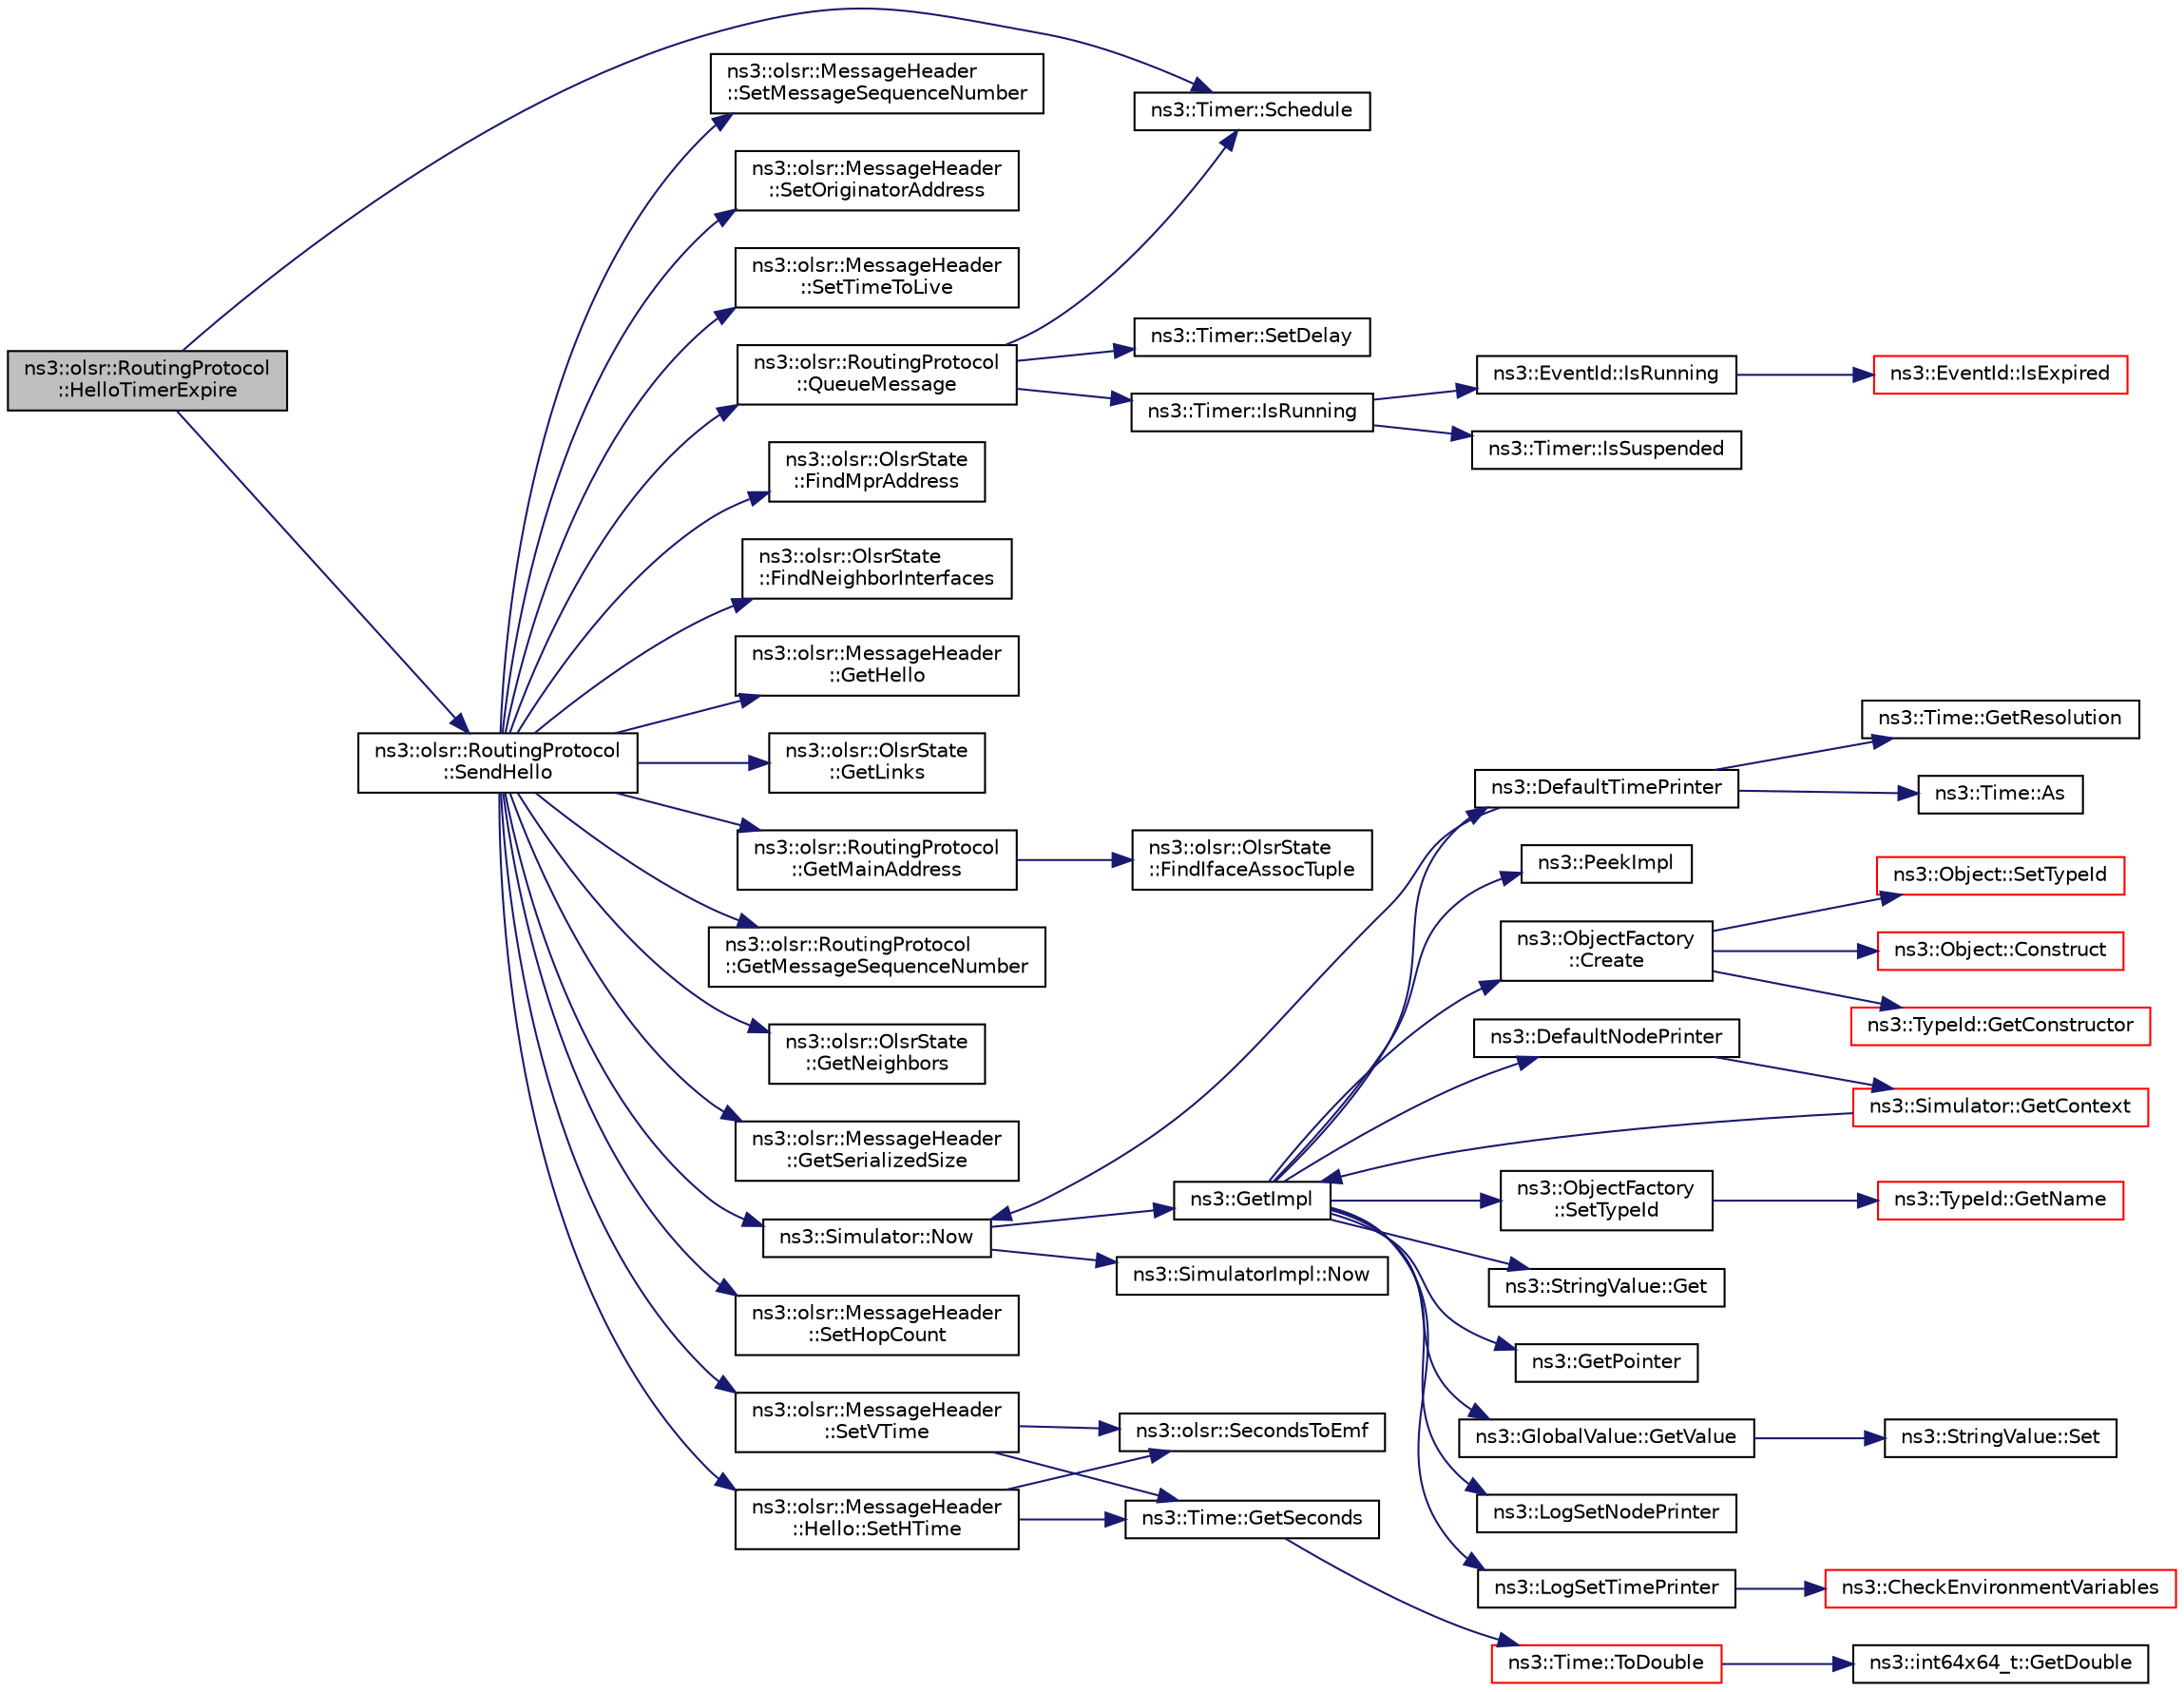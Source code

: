 digraph "ns3::olsr::RoutingProtocol::HelloTimerExpire"
{
 // LATEX_PDF_SIZE
  edge [fontname="Helvetica",fontsize="10",labelfontname="Helvetica",labelfontsize="10"];
  node [fontname="Helvetica",fontsize="10",shape=record];
  rankdir="LR";
  Node1 [label="ns3::olsr::RoutingProtocol\l::HelloTimerExpire",height=0.2,width=0.4,color="black", fillcolor="grey75", style="filled", fontcolor="black",tooltip="Sends a HELLO message and reschedules the HELLO timer."];
  Node1 -> Node2 [color="midnightblue",fontsize="10",style="solid",fontname="Helvetica"];
  Node2 [label="ns3::Timer::Schedule",height=0.2,width=0.4,color="black", fillcolor="white", style="filled",URL="$classns3_1_1_timer.html#ac3345d696887578f518b19f359f7f94b",tooltip="Schedule a new event using the currently-configured delay, function, and arguments."];
  Node1 -> Node3 [color="midnightblue",fontsize="10",style="solid",fontname="Helvetica"];
  Node3 [label="ns3::olsr::RoutingProtocol\l::SendHello",height=0.2,width=0.4,color="black", fillcolor="white", style="filled",URL="$classns3_1_1olsr_1_1_routing_protocol.html#a545642b9398aa6fe492b4403921dad5f",tooltip="Creates a new OLSR HELLO message which is buffered for being sent later on."];
  Node3 -> Node4 [color="midnightblue",fontsize="10",style="solid",fontname="Helvetica"];
  Node4 [label="ns3::olsr::OlsrState\l::FindMprAddress",height=0.2,width=0.4,color="black", fillcolor="white", style="filled",URL="$classns3_1_1olsr_1_1_olsr_state.html#aa73e8ae0cc7d2d68b148cc5937259d03",tooltip="Checks if there's an MPR with a specific address."];
  Node3 -> Node5 [color="midnightblue",fontsize="10",style="solid",fontname="Helvetica"];
  Node5 [label="ns3::olsr::OlsrState\l::FindNeighborInterfaces",height=0.2,width=0.4,color="black", fillcolor="white", style="filled",URL="$classns3_1_1olsr_1_1_olsr_state.html#aa61ce04680b75b6b6e936150731d8722",tooltip="Returns a vector of all interfaces of a given neighbor, with the exception of the \"main\" one."];
  Node3 -> Node6 [color="midnightblue",fontsize="10",style="solid",fontname="Helvetica"];
  Node6 [label="ns3::olsr::MessageHeader\l::GetHello",height=0.2,width=0.4,color="black", fillcolor="white", style="filled",URL="$classns3_1_1olsr_1_1_message_header.html#a2790f1e5dacd87e358cf9ee9e8725dc5",tooltip="Set the message type to HELLO and return the message content."];
  Node3 -> Node7 [color="midnightblue",fontsize="10",style="solid",fontname="Helvetica"];
  Node7 [label="ns3::olsr::OlsrState\l::GetLinks",height=0.2,width=0.4,color="black", fillcolor="white", style="filled",URL="$classns3_1_1olsr_1_1_olsr_state.html#a90f6014e19c29625f48a56979aef9c85",tooltip="Gets the Link set."];
  Node3 -> Node8 [color="midnightblue",fontsize="10",style="solid",fontname="Helvetica"];
  Node8 [label="ns3::olsr::RoutingProtocol\l::GetMainAddress",height=0.2,width=0.4,color="black", fillcolor="white", style="filled",URL="$classns3_1_1olsr_1_1_routing_protocol.html#a7c21826f57ef1a31586e546adfcfd849",tooltip="Gets the main address associated with a given interface address."];
  Node8 -> Node9 [color="midnightblue",fontsize="10",style="solid",fontname="Helvetica"];
  Node9 [label="ns3::olsr::OlsrState\l::FindIfaceAssocTuple",height=0.2,width=0.4,color="black", fillcolor="white", style="filled",URL="$classns3_1_1olsr_1_1_olsr_state.html#a35a68caeae507605f294290967216d50",tooltip="Finds a interface association tuple."];
  Node3 -> Node10 [color="midnightblue",fontsize="10",style="solid",fontname="Helvetica"];
  Node10 [label="ns3::olsr::RoutingProtocol\l::GetMessageSequenceNumber",height=0.2,width=0.4,color="black", fillcolor="white", style="filled",URL="$classns3_1_1olsr_1_1_routing_protocol.html#aa1532028dd47e2fd29542737b23b5b28",tooltip="Increments message sequence number and returns the new value."];
  Node3 -> Node11 [color="midnightblue",fontsize="10",style="solid",fontname="Helvetica"];
  Node11 [label="ns3::olsr::OlsrState\l::GetNeighbors",height=0.2,width=0.4,color="black", fillcolor="white", style="filled",URL="$classns3_1_1olsr_1_1_olsr_state.html#ade97fea0ef2cdc58abc943d9dbf4aabb",tooltip="Gets the neighbor set."];
  Node3 -> Node12 [color="midnightblue",fontsize="10",style="solid",fontname="Helvetica"];
  Node12 [label="ns3::olsr::MessageHeader\l::GetSerializedSize",height=0.2,width=0.4,color="black", fillcolor="white", style="filled",URL="$classns3_1_1olsr_1_1_message_header.html#a34c4cf3cf437483a3fd9bf82f43bf974",tooltip=" "];
  Node3 -> Node13 [color="midnightblue",fontsize="10",style="solid",fontname="Helvetica"];
  Node13 [label="ns3::Simulator::Now",height=0.2,width=0.4,color="black", fillcolor="white", style="filled",URL="$classns3_1_1_simulator.html#ac3178fa975b419f7875e7105be122800",tooltip="Return the current simulation virtual time."];
  Node13 -> Node14 [color="midnightblue",fontsize="10",style="solid",fontname="Helvetica"];
  Node14 [label="ns3::GetImpl",height=0.2,width=0.4,color="black", fillcolor="white", style="filled",URL="$group__simulator.html#ga42eb4eddad41528d4d99794a3dae3fd0",tooltip="Get the SimulatorImpl singleton."];
  Node14 -> Node15 [color="midnightblue",fontsize="10",style="solid",fontname="Helvetica"];
  Node15 [label="ns3::ObjectFactory\l::Create",height=0.2,width=0.4,color="black", fillcolor="white", style="filled",URL="$classns3_1_1_object_factory.html#a52eda277f4aaab54266134ba48102ad7",tooltip="Create an Object instance of the configured TypeId."];
  Node15 -> Node16 [color="midnightblue",fontsize="10",style="solid",fontname="Helvetica"];
  Node16 [label="ns3::Object::Construct",height=0.2,width=0.4,color="red", fillcolor="white", style="filled",URL="$classns3_1_1_object.html#a636e8411dc5228771f45c9b805d348fa",tooltip="Initialize all member variables registered as Attributes of this TypeId."];
  Node15 -> Node40 [color="midnightblue",fontsize="10",style="solid",fontname="Helvetica"];
  Node40 [label="ns3::TypeId::GetConstructor",height=0.2,width=0.4,color="red", fillcolor="white", style="filled",URL="$classns3_1_1_type_id.html#a66b2628edf921fc88945ec8a8f3a1683",tooltip="Get the constructor callback."];
  Node15 -> Node42 [color="midnightblue",fontsize="10",style="solid",fontname="Helvetica"];
  Node42 [label="ns3::Object::SetTypeId",height=0.2,width=0.4,color="red", fillcolor="white", style="filled",URL="$classns3_1_1_object.html#a19b1ebd8ec8fe404845e665880a6c5ad",tooltip="Set the TypeId of this Object."];
  Node14 -> Node45 [color="midnightblue",fontsize="10",style="solid",fontname="Helvetica"];
  Node45 [label="ns3::DefaultNodePrinter",height=0.2,width=0.4,color="black", fillcolor="white", style="filled",URL="$group__logging.html#gac4c06cbbed12229d85991ced145f6be2",tooltip="Default node id printer implementation."];
  Node45 -> Node46 [color="midnightblue",fontsize="10",style="solid",fontname="Helvetica"];
  Node46 [label="ns3::Simulator::GetContext",height=0.2,width=0.4,color="red", fillcolor="white", style="filled",URL="$classns3_1_1_simulator.html#a8514b74ee2c42916b351b33c4a963bb0",tooltip="Get the current simulation context."];
  Node46 -> Node14 [color="midnightblue",fontsize="10",style="solid",fontname="Helvetica"];
  Node14 -> Node48 [color="midnightblue",fontsize="10",style="solid",fontname="Helvetica"];
  Node48 [label="ns3::DefaultTimePrinter",height=0.2,width=0.4,color="black", fillcolor="white", style="filled",URL="$namespacens3.html#ae01c3c7786b644dfb8a0bb8f1201b269",tooltip="Default Time printer."];
  Node48 -> Node49 [color="midnightblue",fontsize="10",style="solid",fontname="Helvetica"];
  Node49 [label="ns3::Time::As",height=0.2,width=0.4,color="black", fillcolor="white", style="filled",URL="$classns3_1_1_time.html#ad5198e31c2512226ca0e58b31fad7fd0",tooltip="Attach a unit to a Time, to facilitate output in a specific unit."];
  Node48 -> Node50 [color="midnightblue",fontsize="10",style="solid",fontname="Helvetica"];
  Node50 [label="ns3::Time::GetResolution",height=0.2,width=0.4,color="black", fillcolor="white", style="filled",URL="$classns3_1_1_time.html#a1444f0f08b5e19f031157609e32fcf98",tooltip=" "];
  Node48 -> Node13 [color="midnightblue",fontsize="10",style="solid",fontname="Helvetica"];
  Node14 -> Node51 [color="midnightblue",fontsize="10",style="solid",fontname="Helvetica"];
  Node51 [label="ns3::StringValue::Get",height=0.2,width=0.4,color="black", fillcolor="white", style="filled",URL="$classns3_1_1_string_value.html#a6f208c2778fe1c7882e5cb429b8326ae",tooltip=" "];
  Node14 -> Node52 [color="midnightblue",fontsize="10",style="solid",fontname="Helvetica"];
  Node52 [label="ns3::GetPointer",height=0.2,width=0.4,color="black", fillcolor="white", style="filled",URL="$namespacens3.html#ab4e173cdfd43d17c1a40d5348510a670",tooltip=" "];
  Node14 -> Node53 [color="midnightblue",fontsize="10",style="solid",fontname="Helvetica"];
  Node53 [label="ns3::GlobalValue::GetValue",height=0.2,width=0.4,color="black", fillcolor="white", style="filled",URL="$classns3_1_1_global_value.html#a48a99242193fb69609a17332733e8600",tooltip="Get the value."];
  Node53 -> Node54 [color="midnightblue",fontsize="10",style="solid",fontname="Helvetica"];
  Node54 [label="ns3::StringValue::Set",height=0.2,width=0.4,color="black", fillcolor="white", style="filled",URL="$classns3_1_1_string_value.html#a17693012c6f2c52875e0d631fbf40155",tooltip="Set the value."];
  Node14 -> Node55 [color="midnightblue",fontsize="10",style="solid",fontname="Helvetica"];
  Node55 [label="ns3::LogSetNodePrinter",height=0.2,width=0.4,color="black", fillcolor="white", style="filled",URL="$namespacens3.html#aebac73305345f2e2803fdeb102a7705e",tooltip="Set the LogNodePrinter function to be used to prepend log messages with the node id."];
  Node14 -> Node56 [color="midnightblue",fontsize="10",style="solid",fontname="Helvetica"];
  Node56 [label="ns3::LogSetTimePrinter",height=0.2,width=0.4,color="black", fillcolor="white", style="filled",URL="$namespacens3.html#a46cd76678f7da29799d1b41994e12ec1",tooltip="Set the TimePrinter function to be used to prepend log messages with the simulation time."];
  Node56 -> Node57 [color="midnightblue",fontsize="10",style="solid",fontname="Helvetica"];
  Node57 [label="ns3::CheckEnvironmentVariables",height=0.2,width=0.4,color="red", fillcolor="white", style="filled",URL="$group__logging.html#gacdc0bdeb2d8a90089d4fb09c4b8569ff",tooltip="Parse the NS_LOG environment variable."];
  Node14 -> Node61 [color="midnightblue",fontsize="10",style="solid",fontname="Helvetica"];
  Node61 [label="ns3::PeekImpl",height=0.2,width=0.4,color="black", fillcolor="white", style="filled",URL="$group__simulator.html#ga233c5c38de117e4e4a5a9cd168694792",tooltip="Get the static SimulatorImpl instance."];
  Node14 -> Node62 [color="midnightblue",fontsize="10",style="solid",fontname="Helvetica"];
  Node62 [label="ns3::ObjectFactory\l::SetTypeId",height=0.2,width=0.4,color="black", fillcolor="white", style="filled",URL="$classns3_1_1_object_factory.html#a77dcd099064038a1eb7a6b8251229ec3",tooltip="Set the TypeId of the Objects to be created by this factory."];
  Node62 -> Node24 [color="midnightblue",fontsize="10",style="solid",fontname="Helvetica"];
  Node24 [label="ns3::TypeId::GetName",height=0.2,width=0.4,color="red", fillcolor="white", style="filled",URL="$classns3_1_1_type_id.html#abc4965475a579c2afdc668d7a7d58374",tooltip="Get the name."];
  Node13 -> Node63 [color="midnightblue",fontsize="10",style="solid",fontname="Helvetica"];
  Node63 [label="ns3::SimulatorImpl::Now",height=0.2,width=0.4,color="black", fillcolor="white", style="filled",URL="$classns3_1_1_simulator_impl.html#aa516c50060846adc6fd316e83ef0797c",tooltip="Return the current simulation virtual time."];
  Node3 -> Node64 [color="midnightblue",fontsize="10",style="solid",fontname="Helvetica"];
  Node64 [label="ns3::olsr::RoutingProtocol\l::QueueMessage",height=0.2,width=0.4,color="black", fillcolor="white", style="filled",URL="$classns3_1_1olsr_1_1_routing_protocol.html#a206c7c0bba382cba1ac50d11a7df88f3",tooltip="Enques an OLSR message which will be sent with a delay of (0, delay]."];
  Node64 -> Node65 [color="midnightblue",fontsize="10",style="solid",fontname="Helvetica"];
  Node65 [label="ns3::Timer::IsRunning",height=0.2,width=0.4,color="black", fillcolor="white", style="filled",URL="$classns3_1_1_timer.html#a61d41095033226fc041d7e9d16dc5f84",tooltip=" "];
  Node65 -> Node66 [color="midnightblue",fontsize="10",style="solid",fontname="Helvetica"];
  Node66 [label="ns3::EventId::IsRunning",height=0.2,width=0.4,color="black", fillcolor="white", style="filled",URL="$classns3_1_1_event_id.html#a8b41e6f8c54db6bede8a7dcaf917074a",tooltip="This method is syntactic sugar for !IsExpired()."];
  Node66 -> Node67 [color="midnightblue",fontsize="10",style="solid",fontname="Helvetica"];
  Node67 [label="ns3::EventId::IsExpired",height=0.2,width=0.4,color="red", fillcolor="white", style="filled",URL="$classns3_1_1_event_id.html#acc25141054209b1a286a5471a51bd0c0",tooltip="This method is syntactic sugar for the ns3::Simulator::IsExpired method."];
  Node65 -> Node70 [color="midnightblue",fontsize="10",style="solid",fontname="Helvetica"];
  Node70 [label="ns3::Timer::IsSuspended",height=0.2,width=0.4,color="black", fillcolor="white", style="filled",URL="$classns3_1_1_timer.html#afa03ffd00196092856810684653ae8b7",tooltip=" "];
  Node64 -> Node2 [color="midnightblue",fontsize="10",style="solid",fontname="Helvetica"];
  Node64 -> Node71 [color="midnightblue",fontsize="10",style="solid",fontname="Helvetica"];
  Node71 [label="ns3::Timer::SetDelay",height=0.2,width=0.4,color="black", fillcolor="white", style="filled",URL="$classns3_1_1_timer.html#a02ac85f61e64a2bc3a104914859504c9",tooltip=" "];
  Node3 -> Node72 [color="midnightblue",fontsize="10",style="solid",fontname="Helvetica"];
  Node72 [label="ns3::olsr::MessageHeader\l::SetHopCount",height=0.2,width=0.4,color="black", fillcolor="white", style="filled",URL="$classns3_1_1olsr_1_1_message_header.html#a1af1283fd682d7d821b6f0f5545aa628",tooltip="Set the hop count."];
  Node3 -> Node73 [color="midnightblue",fontsize="10",style="solid",fontname="Helvetica"];
  Node73 [label="ns3::olsr::MessageHeader\l::Hello::SetHTime",height=0.2,width=0.4,color="black", fillcolor="white", style="filled",URL="$structns3_1_1olsr_1_1_message_header_1_1_hello.html#a393fd82122e9554019d4059d5bbf705b",tooltip="Set the HELLO emission interval."];
  Node73 -> Node74 [color="midnightblue",fontsize="10",style="solid",fontname="Helvetica"];
  Node74 [label="ns3::Time::GetSeconds",height=0.2,width=0.4,color="black", fillcolor="white", style="filled",URL="$classns3_1_1_time.html#a27cb7c22324e0447740929b024dbeb66",tooltip="Get an approximation of the time stored in this instance in the indicated unit."];
  Node74 -> Node75 [color="midnightblue",fontsize="10",style="solid",fontname="Helvetica"];
  Node75 [label="ns3::Time::ToDouble",height=0.2,width=0.4,color="red", fillcolor="white", style="filled",URL="$classns3_1_1_time.html#a1f1f3acb86e4ed17643ef4a9ed1564fe",tooltip="Get the Time value expressed in a particular unit."];
  Node75 -> Node76 [color="midnightblue",fontsize="10",style="solid",fontname="Helvetica"];
  Node76 [label="ns3::int64x64_t::GetDouble",height=0.2,width=0.4,color="black", fillcolor="white", style="filled",URL="$classns3_1_1int64x64__t.html#ad4fd5a21e426f206aca10112cf5f4948",tooltip="Get this value as a double."];
  Node73 -> Node88 [color="midnightblue",fontsize="10",style="solid",fontname="Helvetica"];
  Node88 [label="ns3::olsr::SecondsToEmf",height=0.2,width=0.4,color="black", fillcolor="white", style="filled",URL="$namespacens3_1_1olsr.html#aa544b806b38a4a63280ce21a9b706628",tooltip="Converts a decimal number of seconds to the mantissa/exponent format."];
  Node3 -> Node89 [color="midnightblue",fontsize="10",style="solid",fontname="Helvetica"];
  Node89 [label="ns3::olsr::MessageHeader\l::SetMessageSequenceNumber",height=0.2,width=0.4,color="black", fillcolor="white", style="filled",URL="$classns3_1_1olsr_1_1_message_header.html#a85bbb01a7dd265fd4c65e162e6213526",tooltip="Set the message sequence number."];
  Node3 -> Node90 [color="midnightblue",fontsize="10",style="solid",fontname="Helvetica"];
  Node90 [label="ns3::olsr::MessageHeader\l::SetOriginatorAddress",height=0.2,width=0.4,color="black", fillcolor="white", style="filled",URL="$classns3_1_1olsr_1_1_message_header.html#a11e1894ac034f9571ba25a331449c88b",tooltip="Set the originator address."];
  Node3 -> Node91 [color="midnightblue",fontsize="10",style="solid",fontname="Helvetica"];
  Node91 [label="ns3::olsr::MessageHeader\l::SetTimeToLive",height=0.2,width=0.4,color="black", fillcolor="white", style="filled",URL="$classns3_1_1olsr_1_1_message_header.html#ad3d378b9f0d2f6f2aaa7f506d435b128",tooltip="Set the time to live."];
  Node3 -> Node92 [color="midnightblue",fontsize="10",style="solid",fontname="Helvetica"];
  Node92 [label="ns3::olsr::MessageHeader\l::SetVTime",height=0.2,width=0.4,color="black", fillcolor="white", style="filled",URL="$classns3_1_1olsr_1_1_message_header.html#adc787906a9c4869651486bb0e3225afd",tooltip="Set the validity time."];
  Node92 -> Node74 [color="midnightblue",fontsize="10",style="solid",fontname="Helvetica"];
  Node92 -> Node88 [color="midnightblue",fontsize="10",style="solid",fontname="Helvetica"];
}
